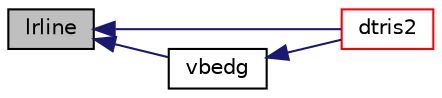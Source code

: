 digraph "lrline"
{
  bgcolor="transparent";
  edge [fontname="Helvetica",fontsize="10",labelfontname="Helvetica",labelfontsize="10"];
  node [fontname="Helvetica",fontsize="10",shape=record];
  rankdir="LR";
  Node1 [label="lrline",height=0.2,width=0.4,color="black", fillcolor="grey75", style="filled", fontcolor="black"];
  Node1 -> Node2 [dir="back",color="midnightblue",fontsize="10",style="solid",fontname="Helvetica"];
  Node2 [label="dtris2",height=0.2,width=0.4,color="red",URL="$a07497.html#a13fa54ae02d52751a5b943d4b39c45bc"];
  Node1 -> Node3 [dir="back",color="midnightblue",fontsize="10",style="solid",fontname="Helvetica"];
  Node3 [label="vbedg",height=0.2,width=0.4,color="black",URL="$a07497.html#a485d6ec02b7cc5657f342cd65d3770c2"];
  Node3 -> Node2 [dir="back",color="midnightblue",fontsize="10",style="solid",fontname="Helvetica"];
}
